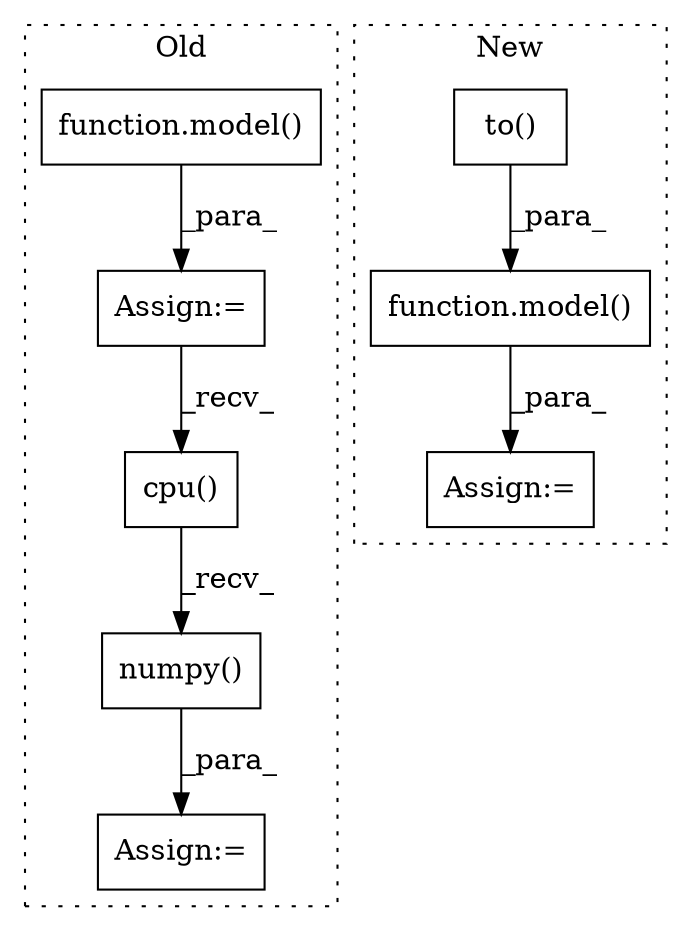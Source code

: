 digraph G {
subgraph cluster0 {
1 [label="cpu()" a="75" s="6349" l="8" shape="box"];
4 [label="numpy()" a="75" s="6349" l="16" shape="box"];
5 [label="function.model()" a="75" s="6231,6254" l="6,1" shape="box"];
6 [label="Assign:=" a="68" s="6345" l="3" shape="box"];
8 [label="Assign:=" a="68" s="6228" l="3" shape="box"];
label = "Old";
style="dotted";
}
subgraph cluster1 {
2 [label="function.model()" a="75" s="6263,6273" l="6,1" shape="box"];
3 [label="Assign:=" a="68" s="6260" l="3" shape="box"];
7 [label="to()" a="75" s="6094,6108" l="8,1" shape="box"];
label = "New";
style="dotted";
}
1 -> 4 [label="_recv_"];
2 -> 3 [label="_para_"];
4 -> 6 [label="_para_"];
5 -> 8 [label="_para_"];
7 -> 2 [label="_para_"];
8 -> 1 [label="_recv_"];
}